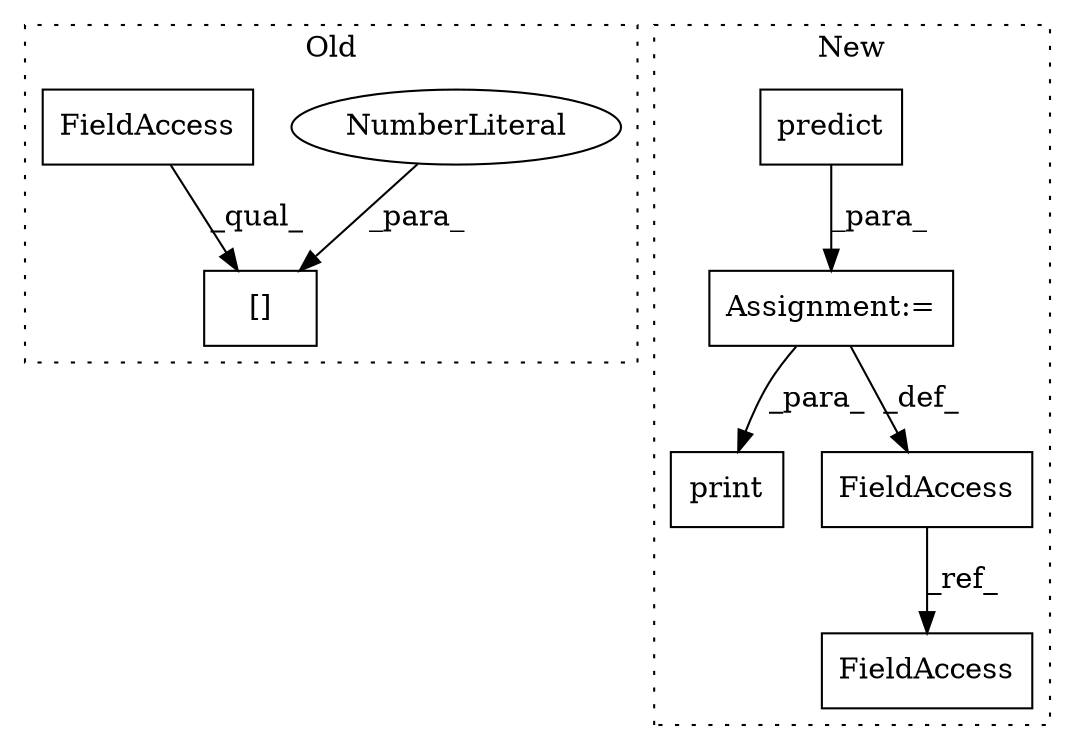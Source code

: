 digraph G {
subgraph cluster0 {
1 [label="[]" a="2" s="14640,14654" l="13,1" shape="box"];
4 [label="NumberLiteral" a="34" s="14653" l="1" shape="ellipse"];
8 [label="FieldAccess" a="22" s="14640" l="12" shape="box"];
label = "Old";
style="dotted";
}
subgraph cluster1 {
2 [label="predict" a="32" s="13889,13903" l="8,1" shape="box"];
3 [label="Assignment:=" a="7" s="13877" l="1" shape="box"];
5 [label="print" a="32" s="14121,14293" l="6,1" shape="box"];
6 [label="FieldAccess" a="22" s="13854" l="23" shape="box"];
7 [label="FieldAccess" a="22" s="14261" l="23" shape="box"];
label = "New";
style="dotted";
}
2 -> 3 [label="_para_"];
3 -> 6 [label="_def_"];
3 -> 5 [label="_para_"];
4 -> 1 [label="_para_"];
6 -> 7 [label="_ref_"];
8 -> 1 [label="_qual_"];
}
